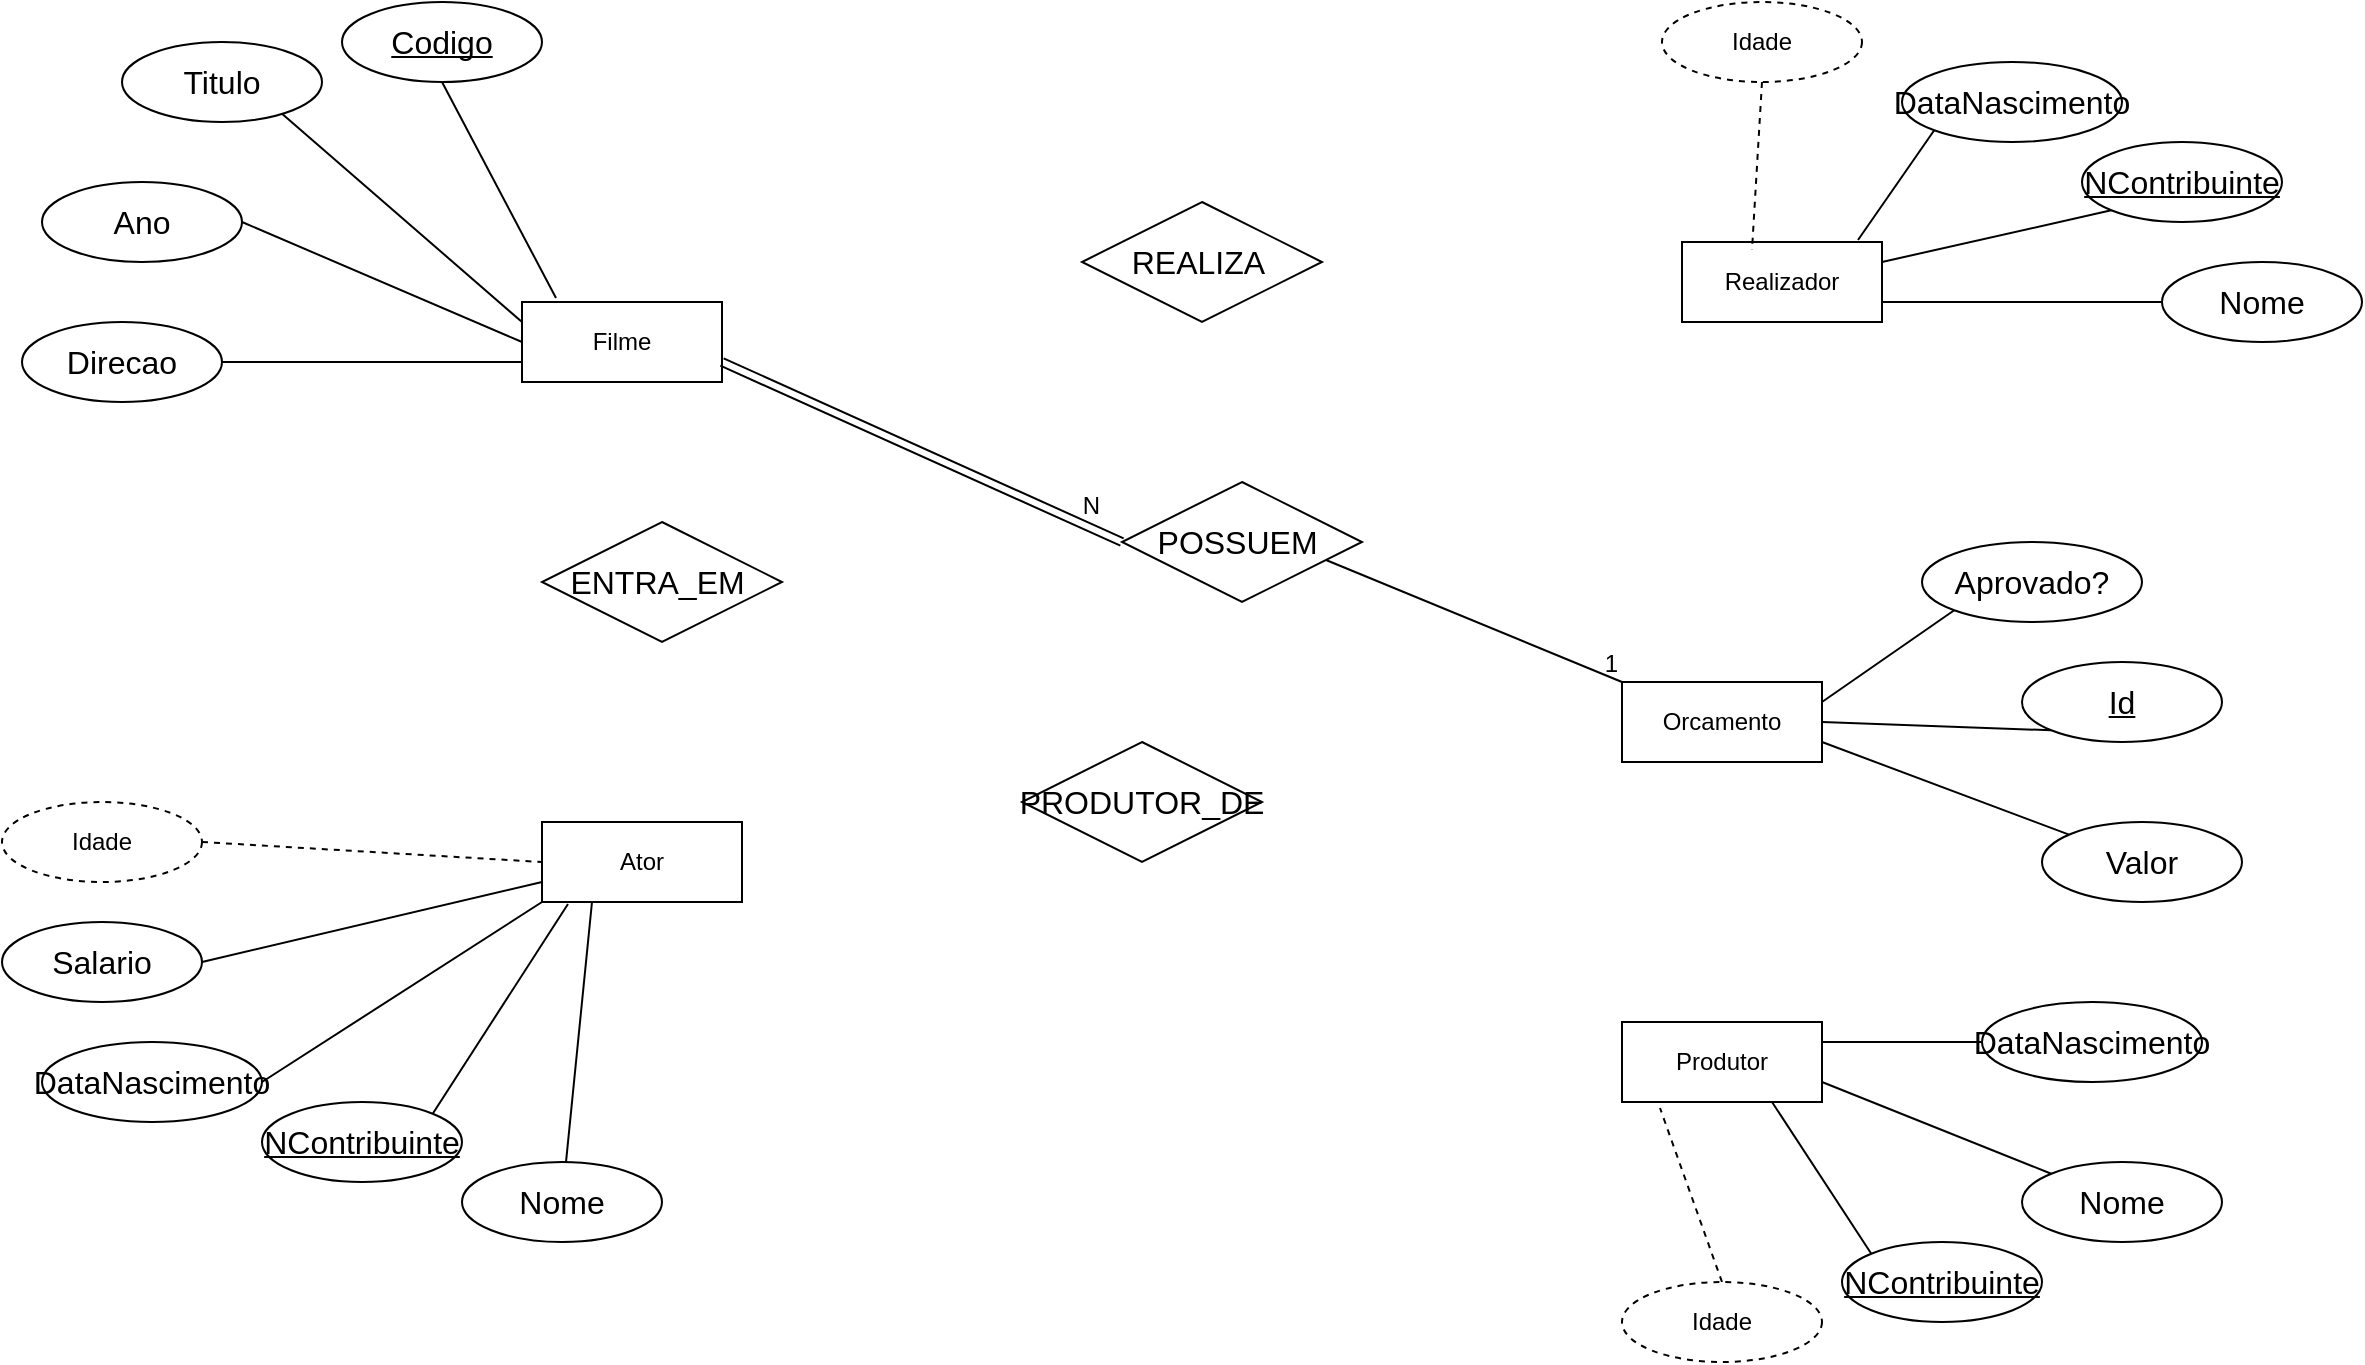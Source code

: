 <mxfile version="28.2.5">
  <diagram name="Página-1" id="I2dQohfjC5Hd8kVMXi4x">
    <mxGraphModel dx="1426" dy="785" grid="1" gridSize="10" guides="1" tooltips="1" connect="1" arrows="1" fold="1" page="1" pageScale="1" pageWidth="1654" pageHeight="2336" math="0" shadow="0">
      <root>
        <mxCell id="0" />
        <mxCell id="1" parent="0" />
        <mxCell id="1FPxHmWZ5ht5fRr-nW28-1" value="Filme" style="whiteSpace=wrap;html=1;align=center;" parent="1" vertex="1">
          <mxGeometry x="320" y="300" width="100" height="40" as="geometry" />
        </mxCell>
        <mxCell id="1FPxHmWZ5ht5fRr-nW28-2" value="" style="endArrow=none;html=1;rounded=0;entryX=0.5;entryY=1;entryDx=0;entryDy=0;exitX=0.17;exitY=-0.05;exitDx=0;exitDy=0;exitPerimeter=0;" parent="1" source="1FPxHmWZ5ht5fRr-nW28-1" target="1FPxHmWZ5ht5fRr-nW28-3" edge="1">
          <mxGeometry relative="1" as="geometry">
            <mxPoint x="360" y="290" as="sourcePoint" />
            <mxPoint x="370" y="230" as="targetPoint" />
          </mxGeometry>
        </mxCell>
        <mxCell id="1FPxHmWZ5ht5fRr-nW28-3" value="&lt;span id=&quot;docs-internal-guid-ebaa7406-7fff-df21-6a28-34f55d43d8de&quot;&gt;&lt;span style=&quot;font-size: 12pt; font-family: Calibri, sans-serif; background-color: transparent; font-variant-numeric: normal; font-variant-east-asian: normal; font-variant-alternates: normal; font-variant-position: normal; font-variant-emoji: normal; text-decoration-skip-ink: none; vertical-align: baseline; white-space-collapse: preserve;&quot;&gt;Codigo&lt;/span&gt;&lt;/span&gt;" style="ellipse;whiteSpace=wrap;html=1;align=center;fontStyle=4;" parent="1" vertex="1">
          <mxGeometry x="230" y="150" width="100" height="40" as="geometry" />
        </mxCell>
        <mxCell id="1FPxHmWZ5ht5fRr-nW28-4" value="" style="endArrow=none;html=1;rounded=0;entryX=0.79;entryY=0.875;entryDx=0;entryDy=0;entryPerimeter=0;exitX=0;exitY=0.25;exitDx=0;exitDy=0;" parent="1" source="1FPxHmWZ5ht5fRr-nW28-1" target="1FPxHmWZ5ht5fRr-nW28-6" edge="1">
          <mxGeometry relative="1" as="geometry">
            <mxPoint x="245" y="280" as="sourcePoint" />
            <mxPoint x="189" y="229" as="targetPoint" />
          </mxGeometry>
        </mxCell>
        <mxCell id="1FPxHmWZ5ht5fRr-nW28-6" value="&lt;span style=&quot;font-size:12.0pt;font-family:&amp;quot;Calibri&amp;quot;,sans-serif;&lt;br/&gt;mso-fareast-font-family:Calibri;mso-ansi-language:PT;mso-fareast-language:PT;&lt;br/&gt;mso-bidi-language:AR-SA&quot;&gt;Titulo&lt;/span&gt;" style="ellipse;whiteSpace=wrap;html=1;align=center;" parent="1" vertex="1">
          <mxGeometry x="120" y="170" width="100" height="40" as="geometry" />
        </mxCell>
        <mxCell id="yfIUrhoMjeoyV1aitQ_c-1" value="" style="endArrow=none;html=1;rounded=0;entryX=1;entryY=0.5;entryDx=0;entryDy=0;exitX=0;exitY=0.5;exitDx=0;exitDy=0;" edge="1" parent="1" target="yfIUrhoMjeoyV1aitQ_c-2" source="1FPxHmWZ5ht5fRr-nW28-1">
          <mxGeometry relative="1" as="geometry">
            <mxPoint x="320" y="410" as="sourcePoint" />
            <mxPoint x="189" y="339" as="targetPoint" />
          </mxGeometry>
        </mxCell>
        <mxCell id="yfIUrhoMjeoyV1aitQ_c-2" value="&lt;span style=&quot;font-size:12.0pt;font-family:&amp;quot;Calibri&amp;quot;,sans-serif;&amp;lt;br/&amp;gt;mso-fareast-font-family:Calibri;mso-ansi-language:PT;mso-fareast-language:PT;&amp;lt;br/&amp;gt;mso-bidi-language:AR-SA&quot;&gt;Ano&lt;/span&gt;" style="ellipse;whiteSpace=wrap;html=1;align=center;" vertex="1" parent="1">
          <mxGeometry x="80" y="240" width="100" height="40" as="geometry" />
        </mxCell>
        <mxCell id="yfIUrhoMjeoyV1aitQ_c-3" value="" style="endArrow=none;html=1;rounded=0;entryX=1;entryY=0.5;entryDx=0;entryDy=0;exitX=0;exitY=0.75;exitDx=0;exitDy=0;" edge="1" parent="1" target="yfIUrhoMjeoyV1aitQ_c-4" source="1FPxHmWZ5ht5fRr-nW28-1">
          <mxGeometry relative="1" as="geometry">
            <mxPoint x="510" y="390" as="sourcePoint" />
            <mxPoint x="379" y="409" as="targetPoint" />
          </mxGeometry>
        </mxCell>
        <mxCell id="yfIUrhoMjeoyV1aitQ_c-4" value="&lt;span id=&quot;docs-internal-guid-3716849f-7fff-76ab-c086-65439337c8c7&quot;&gt;&lt;span style=&quot;font-size: 12pt; font-family: Calibri, sans-serif; background-color: transparent; font-variant-numeric: normal; font-variant-east-asian: normal; font-variant-alternates: normal; font-variant-position: normal; font-variant-emoji: normal; vertical-align: baseline; white-space-collapse: preserve;&quot;&gt;Direcao&lt;/span&gt;&lt;/span&gt;" style="ellipse;whiteSpace=wrap;html=1;align=center;" vertex="1" parent="1">
          <mxGeometry x="70" y="310" width="100" height="40" as="geometry" />
        </mxCell>
        <mxCell id="yfIUrhoMjeoyV1aitQ_c-5" value="Ator" style="whiteSpace=wrap;html=1;align=center;" vertex="1" parent="1">
          <mxGeometry x="330" y="560" width="100" height="40" as="geometry" />
        </mxCell>
        <mxCell id="yfIUrhoMjeoyV1aitQ_c-6" value="" style="endArrow=none;html=1;rounded=0;entryX=1;entryY=0;entryDx=0;entryDy=0;exitX=0.13;exitY=1.025;exitDx=0;exitDy=0;exitPerimeter=0;" edge="1" parent="1" source="yfIUrhoMjeoyV1aitQ_c-5" target="yfIUrhoMjeoyV1aitQ_c-7">
          <mxGeometry relative="1" as="geometry">
            <mxPoint x="330" y="808" as="sourcePoint" />
            <mxPoint x="273" y="710" as="targetPoint" />
          </mxGeometry>
        </mxCell>
        <mxCell id="yfIUrhoMjeoyV1aitQ_c-7" value="&lt;span id=&quot;docs-internal-guid-a73db363-7fff-aaf4-fc42-38332b3d3cb4&quot;&gt;&lt;span style=&quot;font-size: 12pt; font-family: Calibri, sans-serif; background-color: transparent; font-variant-numeric: normal; font-variant-east-asian: normal; font-variant-alternates: normal; font-variant-position: normal; font-variant-emoji: normal; text-decoration-skip-ink: none; vertical-align: baseline; white-space-collapse: preserve;&quot;&gt;NContribuinte&lt;/span&gt;&lt;/span&gt;" style="ellipse;whiteSpace=wrap;html=1;align=center;fontStyle=4;" vertex="1" parent="1">
          <mxGeometry x="190" y="700" width="100" height="40" as="geometry" />
        </mxCell>
        <mxCell id="yfIUrhoMjeoyV1aitQ_c-8" value="" style="endArrow=none;html=1;rounded=0;entryX=1;entryY=0.5;entryDx=0;entryDy=0;exitX=0;exitY=1;exitDx=0;exitDy=0;" edge="1" parent="1" source="yfIUrhoMjeoyV1aitQ_c-5" target="yfIUrhoMjeoyV1aitQ_c-9">
          <mxGeometry relative="1" as="geometry">
            <mxPoint x="270" y="850" as="sourcePoint" />
            <mxPoint x="139" y="779" as="targetPoint" />
          </mxGeometry>
        </mxCell>
        <mxCell id="yfIUrhoMjeoyV1aitQ_c-9" value="&lt;span id=&quot;docs-internal-guid-1d997552-7fff-d104-3208-8e50818a9966&quot;&gt;&lt;span style=&quot;font-size: 12pt; font-family: Calibri, sans-serif; background-color: transparent; font-variant-numeric: normal; font-variant-east-asian: normal; font-variant-alternates: normal; font-variant-position: normal; font-variant-emoji: normal; vertical-align: baseline; white-space-collapse: preserve;&quot;&gt;DataNascimento&lt;/span&gt;&lt;/span&gt;" style="ellipse;whiteSpace=wrap;html=1;align=center;" vertex="1" parent="1">
          <mxGeometry x="80" y="670" width="110" height="40" as="geometry" />
        </mxCell>
        <mxCell id="yfIUrhoMjeoyV1aitQ_c-10" value="" style="endArrow=none;html=1;rounded=0;exitX=0.25;exitY=1;exitDx=0;exitDy=0;" edge="1" parent="1" source="yfIUrhoMjeoyV1aitQ_c-5" target="yfIUrhoMjeoyV1aitQ_c-11">
          <mxGeometry relative="1" as="geometry">
            <mxPoint x="380" y="602" as="sourcePoint" />
            <mxPoint x="139" y="889" as="targetPoint" />
          </mxGeometry>
        </mxCell>
        <mxCell id="yfIUrhoMjeoyV1aitQ_c-11" value="&lt;span id=&quot;docs-internal-guid-53c1e11a-7fff-c2b4-9d5b-19d702ea0151&quot;&gt;&lt;span style=&quot;font-size: 12pt; font-family: Calibri, sans-serif; background-color: transparent; font-variant-numeric: normal; font-variant-east-asian: normal; font-variant-alternates: normal; font-variant-position: normal; font-variant-emoji: normal; vertical-align: baseline; white-space-collapse: preserve;&quot;&gt;Nome&lt;/span&gt;&lt;/span&gt;" style="ellipse;whiteSpace=wrap;html=1;align=center;" vertex="1" parent="1">
          <mxGeometry x="290" y="730" width="100" height="40" as="geometry" />
        </mxCell>
        <mxCell id="yfIUrhoMjeoyV1aitQ_c-12" value="" style="endArrow=none;html=1;rounded=0;entryX=1;entryY=0.5;entryDx=0;entryDy=0;exitX=0;exitY=0.75;exitDx=0;exitDy=0;" edge="1" parent="1" source="yfIUrhoMjeoyV1aitQ_c-5" target="yfIUrhoMjeoyV1aitQ_c-13">
          <mxGeometry relative="1" as="geometry">
            <mxPoint x="270" y="870" as="sourcePoint" />
            <mxPoint x="329" y="959" as="targetPoint" />
          </mxGeometry>
        </mxCell>
        <mxCell id="yfIUrhoMjeoyV1aitQ_c-13" value="&lt;span id=&quot;docs-internal-guid-f8d52f4b-7fff-a42e-fe9f-4c922991098c&quot;&gt;&lt;span style=&quot;font-size: 12pt; font-family: Calibri, sans-serif; background-color: transparent; font-variant-numeric: normal; font-variant-east-asian: normal; font-variant-alternates: normal; font-variant-position: normal; font-variant-emoji: normal; vertical-align: baseline; white-space-collapse: preserve;&quot;&gt;Salario&lt;/span&gt;&lt;/span&gt;" style="ellipse;whiteSpace=wrap;html=1;align=center;" vertex="1" parent="1">
          <mxGeometry x="60" y="610" width="100" height="40" as="geometry" />
        </mxCell>
        <mxCell id="yfIUrhoMjeoyV1aitQ_c-15" value="" style="endArrow=none;html=1;rounded=0;entryX=0;entryY=0.5;entryDx=0;entryDy=0;dashed=1;exitX=1;exitY=0.5;exitDx=0;exitDy=0;" edge="1" parent="1" source="yfIUrhoMjeoyV1aitQ_c-16" target="yfIUrhoMjeoyV1aitQ_c-5">
          <mxGeometry relative="1" as="geometry">
            <mxPoint x="170" y="570" as="sourcePoint" />
            <mxPoint x="330" y="570" as="targetPoint" />
          </mxGeometry>
        </mxCell>
        <mxCell id="yfIUrhoMjeoyV1aitQ_c-16" value="Idade" style="ellipse;whiteSpace=wrap;html=1;align=center;dashed=1;" vertex="1" parent="1">
          <mxGeometry x="60" y="550" width="100" height="40" as="geometry" />
        </mxCell>
        <mxCell id="yfIUrhoMjeoyV1aitQ_c-17" value="Realizador" style="whiteSpace=wrap;html=1;align=center;" vertex="1" parent="1">
          <mxGeometry x="900" y="270" width="100" height="40" as="geometry" />
        </mxCell>
        <mxCell id="yfIUrhoMjeoyV1aitQ_c-18" value="" style="endArrow=none;html=1;rounded=0;entryX=0;entryY=1;entryDx=0;entryDy=0;exitX=1;exitY=0.25;exitDx=0;exitDy=0;" edge="1" parent="1" source="yfIUrhoMjeoyV1aitQ_c-17" target="yfIUrhoMjeoyV1aitQ_c-19">
          <mxGeometry relative="1" as="geometry">
            <mxPoint x="1253" y="121" as="sourcePoint" />
            <mxPoint x="1183" y="230" as="targetPoint" />
          </mxGeometry>
        </mxCell>
        <mxCell id="yfIUrhoMjeoyV1aitQ_c-19" value="&lt;span id=&quot;docs-internal-guid-a73db363-7fff-aaf4-fc42-38332b3d3cb4&quot;&gt;&lt;span style=&quot;font-size: 12pt; font-family: Calibri, sans-serif; background-color: transparent; font-variant-numeric: normal; font-variant-east-asian: normal; font-variant-alternates: normal; font-variant-position: normal; font-variant-emoji: normal; text-decoration-skip-ink: none; vertical-align: baseline; white-space-collapse: preserve;&quot;&gt;NContribuinte&lt;/span&gt;&lt;/span&gt;" style="ellipse;whiteSpace=wrap;html=1;align=center;fontStyle=4;" vertex="1" parent="1">
          <mxGeometry x="1100" y="220" width="100" height="40" as="geometry" />
        </mxCell>
        <mxCell id="yfIUrhoMjeoyV1aitQ_c-20" value="" style="endArrow=none;html=1;rounded=0;entryX=0.88;entryY=-0.025;entryDx=0;entryDy=0;exitX=0;exitY=1;exitDx=0;exitDy=0;entryPerimeter=0;" edge="1" parent="1" source="yfIUrhoMjeoyV1aitQ_c-21" target="yfIUrhoMjeoyV1aitQ_c-17">
          <mxGeometry relative="1" as="geometry">
            <mxPoint x="1020" y="225" as="sourcePoint" />
            <mxPoint x="880" y="315" as="targetPoint" />
          </mxGeometry>
        </mxCell>
        <mxCell id="yfIUrhoMjeoyV1aitQ_c-21" value="&lt;span id=&quot;docs-internal-guid-1d997552-7fff-d104-3208-8e50818a9966&quot;&gt;&lt;span style=&quot;font-size: 12pt; font-family: Calibri, sans-serif; background-color: transparent; font-variant-numeric: normal; font-variant-east-asian: normal; font-variant-alternates: normal; font-variant-position: normal; font-variant-emoji: normal; vertical-align: baseline; white-space-collapse: preserve;&quot;&gt;DataNascimento&lt;/span&gt;&lt;/span&gt;" style="ellipse;whiteSpace=wrap;html=1;align=center;" vertex="1" parent="1">
          <mxGeometry x="1010" y="180" width="110" height="40" as="geometry" />
        </mxCell>
        <mxCell id="yfIUrhoMjeoyV1aitQ_c-22" value="" style="endArrow=none;html=1;rounded=0;exitX=1;exitY=0.75;exitDx=0;exitDy=0;" edge="1" parent="1" source="yfIUrhoMjeoyV1aitQ_c-17" target="yfIUrhoMjeoyV1aitQ_c-23">
          <mxGeometry relative="1" as="geometry">
            <mxPoint x="1265" y="120" as="sourcePoint" />
            <mxPoint x="1049" y="409" as="targetPoint" />
          </mxGeometry>
        </mxCell>
        <mxCell id="yfIUrhoMjeoyV1aitQ_c-23" value="&lt;span id=&quot;docs-internal-guid-53c1e11a-7fff-c2b4-9d5b-19d702ea0151&quot;&gt;&lt;span style=&quot;font-size: 12pt; font-family: Calibri, sans-serif; background-color: transparent; font-variant-numeric: normal; font-variant-east-asian: normal; font-variant-alternates: normal; font-variant-position: normal; font-variant-emoji: normal; vertical-align: baseline; white-space-collapse: preserve;&quot;&gt;Nome&lt;/span&gt;&lt;/span&gt;" style="ellipse;whiteSpace=wrap;html=1;align=center;" vertex="1" parent="1">
          <mxGeometry x="1140" y="280" width="100" height="40" as="geometry" />
        </mxCell>
        <mxCell id="yfIUrhoMjeoyV1aitQ_c-26" value="" style="endArrow=none;html=1;rounded=0;entryX=0.35;entryY=0.1;entryDx=0;entryDy=0;dashed=1;entryPerimeter=0;exitX=0.5;exitY=1;exitDx=0;exitDy=0;exitPerimeter=0;" edge="1" parent="1" source="yfIUrhoMjeoyV1aitQ_c-27" target="yfIUrhoMjeoyV1aitQ_c-17">
          <mxGeometry relative="1" as="geometry">
            <mxPoint x="940" y="190" as="sourcePoint" />
            <mxPoint x="1240" y="100" as="targetPoint" />
          </mxGeometry>
        </mxCell>
        <mxCell id="yfIUrhoMjeoyV1aitQ_c-27" value="Idade" style="ellipse;whiteSpace=wrap;html=1;align=center;dashed=1;" vertex="1" parent="1">
          <mxGeometry x="890" y="150" width="100" height="40" as="geometry" />
        </mxCell>
        <mxCell id="yfIUrhoMjeoyV1aitQ_c-28" value="Produtor" style="whiteSpace=wrap;html=1;align=center;" vertex="1" parent="1">
          <mxGeometry x="870" y="660" width="100" height="40" as="geometry" />
        </mxCell>
        <mxCell id="yfIUrhoMjeoyV1aitQ_c-29" value="" style="endArrow=none;html=1;rounded=0;entryX=0;entryY=0;entryDx=0;entryDy=0;exitX=0.75;exitY=1;exitDx=0;exitDy=0;" edge="1" parent="1" source="yfIUrhoMjeoyV1aitQ_c-28" target="yfIUrhoMjeoyV1aitQ_c-30">
          <mxGeometry relative="1" as="geometry">
            <mxPoint x="1223" y="511" as="sourcePoint" />
            <mxPoint x="1153" y="620" as="targetPoint" />
          </mxGeometry>
        </mxCell>
        <mxCell id="yfIUrhoMjeoyV1aitQ_c-30" value="&lt;span id=&quot;docs-internal-guid-a73db363-7fff-aaf4-fc42-38332b3d3cb4&quot;&gt;&lt;span style=&quot;font-size: 12pt; font-family: Calibri, sans-serif; background-color: transparent; font-variant-numeric: normal; font-variant-east-asian: normal; font-variant-alternates: normal; font-variant-position: normal; font-variant-emoji: normal; text-decoration-skip-ink: none; vertical-align: baseline; white-space-collapse: preserve;&quot;&gt;NContribuinte&lt;/span&gt;&lt;/span&gt;" style="ellipse;whiteSpace=wrap;html=1;align=center;fontStyle=4;" vertex="1" parent="1">
          <mxGeometry x="980" y="770" width="100" height="40" as="geometry" />
        </mxCell>
        <mxCell id="yfIUrhoMjeoyV1aitQ_c-31" value="" style="endArrow=none;html=1;rounded=0;entryX=1;entryY=0.25;entryDx=0;entryDy=0;exitX=0;exitY=0.5;exitDx=0;exitDy=0;" edge="1" parent="1" source="yfIUrhoMjeoyV1aitQ_c-32" target="yfIUrhoMjeoyV1aitQ_c-28">
          <mxGeometry relative="1" as="geometry">
            <mxPoint x="990" y="615" as="sourcePoint" />
            <mxPoint x="850" y="705" as="targetPoint" />
          </mxGeometry>
        </mxCell>
        <mxCell id="yfIUrhoMjeoyV1aitQ_c-32" value="&lt;span id=&quot;docs-internal-guid-1d997552-7fff-d104-3208-8e50818a9966&quot;&gt;&lt;span style=&quot;font-size: 12pt; font-family: Calibri, sans-serif; background-color: transparent; font-variant-numeric: normal; font-variant-east-asian: normal; font-variant-alternates: normal; font-variant-position: normal; font-variant-emoji: normal; vertical-align: baseline; white-space-collapse: preserve;&quot;&gt;DataNascimento&lt;/span&gt;&lt;/span&gt;" style="ellipse;whiteSpace=wrap;html=1;align=center;" vertex="1" parent="1">
          <mxGeometry x="1050" y="650" width="110" height="40" as="geometry" />
        </mxCell>
        <mxCell id="yfIUrhoMjeoyV1aitQ_c-33" value="" style="endArrow=none;html=1;rounded=0;exitX=1;exitY=0.75;exitDx=0;exitDy=0;" edge="1" parent="1" source="yfIUrhoMjeoyV1aitQ_c-28" target="yfIUrhoMjeoyV1aitQ_c-34">
          <mxGeometry relative="1" as="geometry">
            <mxPoint x="1235" y="510" as="sourcePoint" />
            <mxPoint x="1019" y="799" as="targetPoint" />
          </mxGeometry>
        </mxCell>
        <mxCell id="yfIUrhoMjeoyV1aitQ_c-34" value="&lt;span id=&quot;docs-internal-guid-53c1e11a-7fff-c2b4-9d5b-19d702ea0151&quot;&gt;&lt;span style=&quot;font-size: 12pt; font-family: Calibri, sans-serif; background-color: transparent; font-variant-numeric: normal; font-variant-east-asian: normal; font-variant-alternates: normal; font-variant-position: normal; font-variant-emoji: normal; vertical-align: baseline; white-space-collapse: preserve;&quot;&gt;Nome&lt;/span&gt;&lt;/span&gt;" style="ellipse;whiteSpace=wrap;html=1;align=center;" vertex="1" parent="1">
          <mxGeometry x="1070" y="730" width="100" height="40" as="geometry" />
        </mxCell>
        <mxCell id="yfIUrhoMjeoyV1aitQ_c-37" value="" style="endArrow=none;html=1;rounded=0;entryX=0.19;entryY=1.075;entryDx=0;entryDy=0;dashed=1;exitX=0.5;exitY=0;exitDx=0;exitDy=0;entryPerimeter=0;" edge="1" parent="1" source="yfIUrhoMjeoyV1aitQ_c-38" target="yfIUrhoMjeoyV1aitQ_c-28">
          <mxGeometry relative="1" as="geometry">
            <mxPoint x="1050" y="480" as="sourcePoint" />
            <mxPoint x="1210" y="490" as="targetPoint" />
          </mxGeometry>
        </mxCell>
        <mxCell id="yfIUrhoMjeoyV1aitQ_c-38" value="Idade" style="ellipse;whiteSpace=wrap;html=1;align=center;dashed=1;" vertex="1" parent="1">
          <mxGeometry x="870" y="790" width="100" height="40" as="geometry" />
        </mxCell>
        <mxCell id="yfIUrhoMjeoyV1aitQ_c-40" value="Orcamento" style="whiteSpace=wrap;html=1;align=center;" vertex="1" parent="1">
          <mxGeometry x="870" y="490" width="100" height="40" as="geometry" />
        </mxCell>
        <mxCell id="yfIUrhoMjeoyV1aitQ_c-41" value="" style="endArrow=none;html=1;rounded=0;entryX=0;entryY=1;entryDx=0;entryDy=0;exitX=1;exitY=0.5;exitDx=0;exitDy=0;" edge="1" parent="1" source="yfIUrhoMjeoyV1aitQ_c-40" target="yfIUrhoMjeoyV1aitQ_c-42">
          <mxGeometry relative="1" as="geometry">
            <mxPoint x="1223" y="341" as="sourcePoint" />
            <mxPoint x="1153" y="450" as="targetPoint" />
          </mxGeometry>
        </mxCell>
        <mxCell id="yfIUrhoMjeoyV1aitQ_c-42" value="&lt;span id=&quot;docs-internal-guid-a73db363-7fff-aaf4-fc42-38332b3d3cb4&quot;&gt;&lt;span style=&quot;font-size: 12pt; font-family: Calibri, sans-serif; background-color: transparent; font-variant-numeric: normal; font-variant-east-asian: normal; font-variant-alternates: normal; font-variant-position: normal; font-variant-emoji: normal; text-decoration-skip-ink: none; vertical-align: baseline; white-space-collapse: preserve;&quot;&gt;Id&lt;/span&gt;&lt;/span&gt;" style="ellipse;whiteSpace=wrap;html=1;align=center;fontStyle=4;" vertex="1" parent="1">
          <mxGeometry x="1070" y="480" width="100" height="40" as="geometry" />
        </mxCell>
        <mxCell id="yfIUrhoMjeoyV1aitQ_c-43" value="" style="endArrow=none;html=1;rounded=0;entryX=1;entryY=0.25;entryDx=0;entryDy=0;exitX=0;exitY=1;exitDx=0;exitDy=0;" edge="1" parent="1" source="yfIUrhoMjeoyV1aitQ_c-44" target="yfIUrhoMjeoyV1aitQ_c-40">
          <mxGeometry relative="1" as="geometry">
            <mxPoint x="990" y="445" as="sourcePoint" />
            <mxPoint x="850" y="535" as="targetPoint" />
          </mxGeometry>
        </mxCell>
        <mxCell id="yfIUrhoMjeoyV1aitQ_c-44" value="&lt;span id=&quot;docs-internal-guid-1d997552-7fff-d104-3208-8e50818a9966&quot;&gt;&lt;span style=&quot;font-size: 12pt; font-family: Calibri, sans-serif; background-color: transparent; font-variant-numeric: normal; font-variant-east-asian: normal; font-variant-alternates: normal; font-variant-position: normal; font-variant-emoji: normal; vertical-align: baseline; white-space-collapse: preserve;&quot;&gt;Aprovado?&lt;/span&gt;&lt;/span&gt;" style="ellipse;whiteSpace=wrap;html=1;align=center;" vertex="1" parent="1">
          <mxGeometry x="1020" y="420" width="110" height="40" as="geometry" />
        </mxCell>
        <mxCell id="yfIUrhoMjeoyV1aitQ_c-45" value="" style="endArrow=none;html=1;rounded=0;exitX=1;exitY=0.75;exitDx=0;exitDy=0;" edge="1" parent="1" source="yfIUrhoMjeoyV1aitQ_c-40" target="yfIUrhoMjeoyV1aitQ_c-46">
          <mxGeometry relative="1" as="geometry">
            <mxPoint x="1235" y="340" as="sourcePoint" />
            <mxPoint x="1019" y="629" as="targetPoint" />
          </mxGeometry>
        </mxCell>
        <mxCell id="yfIUrhoMjeoyV1aitQ_c-46" value="&lt;span id=&quot;docs-internal-guid-53c1e11a-7fff-c2b4-9d5b-19d702ea0151&quot;&gt;&lt;span style=&quot;font-size: 12pt; font-family: Calibri, sans-serif; background-color: transparent; font-variant-numeric: normal; font-variant-east-asian: normal; font-variant-alternates: normal; font-variant-position: normal; font-variant-emoji: normal; vertical-align: baseline; white-space-collapse: preserve;&quot;&gt;Valor&lt;/span&gt;&lt;/span&gt;" style="ellipse;whiteSpace=wrap;html=1;align=center;" vertex="1" parent="1">
          <mxGeometry x="1080" y="560" width="100" height="40" as="geometry" />
        </mxCell>
        <mxCell id="yfIUrhoMjeoyV1aitQ_c-53" value="&lt;span id=&quot;docs-internal-guid-5d2d0053-7fff-05fe-c760-6d3a323af61f&quot;&gt;&lt;span style=&quot;font-size: 12pt; font-family: Calibri, sans-serif; background-color: transparent; font-variant-numeric: normal; font-variant-east-asian: normal; font-variant-alternates: normal; font-variant-position: normal; font-variant-emoji: normal; vertical-align: baseline; white-space-collapse: preserve;&quot;&gt;REALIZA &lt;/span&gt;&lt;/span&gt;" style="shape=rhombus;perimeter=rhombusPerimeter;whiteSpace=wrap;html=1;align=center;" vertex="1" parent="1">
          <mxGeometry x="600" y="250" width="120" height="60" as="geometry" />
        </mxCell>
        <mxCell id="yfIUrhoMjeoyV1aitQ_c-54" value="&lt;span id=&quot;docs-internal-guid-73402b92-7fff-25d4-021a-73f368209b64&quot;&gt;&lt;span style=&quot;font-size: 12pt; font-family: Calibri, sans-serif; background-color: transparent; font-variant-numeric: normal; font-variant-east-asian: normal; font-variant-alternates: normal; font-variant-position: normal; font-variant-emoji: normal; vertical-align: baseline; white-space-collapse: preserve;&quot;&gt;PRODUTOR_DE &lt;/span&gt;&lt;/span&gt;" style="shape=rhombus;perimeter=rhombusPerimeter;whiteSpace=wrap;html=1;align=center;" vertex="1" parent="1">
          <mxGeometry x="570" y="520" width="120" height="60" as="geometry" />
        </mxCell>
        <mxCell id="yfIUrhoMjeoyV1aitQ_c-55" value="&lt;span id=&quot;docs-internal-guid-472e4f13-7fff-cc11-d384-2b276d2c87c2&quot;&gt;&lt;span style=&quot;font-size: 12pt; font-family: Calibri, sans-serif; background-color: transparent; font-variant-numeric: normal; font-variant-east-asian: normal; font-variant-alternates: normal; font-variant-position: normal; font-variant-emoji: normal; vertical-align: baseline; white-space-collapse: preserve;&quot;&gt;ENTRA_EM &lt;/span&gt;&lt;/span&gt;" style="shape=rhombus;perimeter=rhombusPerimeter;whiteSpace=wrap;html=1;align=center;" vertex="1" parent="1">
          <mxGeometry x="330" y="410" width="120" height="60" as="geometry" />
        </mxCell>
        <mxCell id="yfIUrhoMjeoyV1aitQ_c-57" value="&lt;span id=&quot;docs-internal-guid-d4f6d46f-7fff-fb46-dea1-8a2acfc652f3&quot;&gt;&lt;span style=&quot;font-size: 12pt; font-family: Calibri, sans-serif; background-color: transparent; font-variant-numeric: normal; font-variant-east-asian: normal; font-variant-alternates: normal; font-variant-position: normal; font-variant-emoji: normal; vertical-align: baseline; white-space-collapse: preserve;&quot;&gt;POSSUEM &lt;/span&gt;&lt;/span&gt;" style="shape=rhombus;perimeter=rhombusPerimeter;whiteSpace=wrap;html=1;align=center;" vertex="1" parent="1">
          <mxGeometry x="620" y="390" width="120" height="60" as="geometry" />
        </mxCell>
        <mxCell id="yfIUrhoMjeoyV1aitQ_c-59" value="" style="shape=link;html=1;rounded=0;entryX=0;entryY=0.5;entryDx=0;entryDy=0;exitX=1;exitY=0.75;exitDx=0;exitDy=0;" edge="1" parent="1" source="1FPxHmWZ5ht5fRr-nW28-1" target="yfIUrhoMjeoyV1aitQ_c-57">
          <mxGeometry relative="1" as="geometry">
            <mxPoint x="420" y="330" as="sourcePoint" />
            <mxPoint x="580" y="330" as="targetPoint" />
          </mxGeometry>
        </mxCell>
        <mxCell id="yfIUrhoMjeoyV1aitQ_c-60" value="N" style="resizable=0;html=1;whiteSpace=wrap;align=right;verticalAlign=bottom;" connectable="0" vertex="1" parent="yfIUrhoMjeoyV1aitQ_c-59">
          <mxGeometry x="1" relative="1" as="geometry">
            <mxPoint x="-10" y="-10" as="offset" />
          </mxGeometry>
        </mxCell>
        <mxCell id="yfIUrhoMjeoyV1aitQ_c-63" value="" style="endArrow=none;html=1;rounded=0;exitX=0.85;exitY=0.65;exitDx=0;exitDy=0;exitPerimeter=0;entryX=0;entryY=0;entryDx=0;entryDy=0;" edge="1" parent="1" source="yfIUrhoMjeoyV1aitQ_c-57" target="yfIUrhoMjeoyV1aitQ_c-40">
          <mxGeometry relative="1" as="geometry">
            <mxPoint x="710" y="500" as="sourcePoint" />
            <mxPoint x="870" y="500" as="targetPoint" />
          </mxGeometry>
        </mxCell>
        <mxCell id="yfIUrhoMjeoyV1aitQ_c-64" value="1" style="resizable=0;html=1;whiteSpace=wrap;align=right;verticalAlign=bottom;" connectable="0" vertex="1" parent="yfIUrhoMjeoyV1aitQ_c-63">
          <mxGeometry x="1" relative="1" as="geometry" />
        </mxCell>
      </root>
    </mxGraphModel>
  </diagram>
</mxfile>
